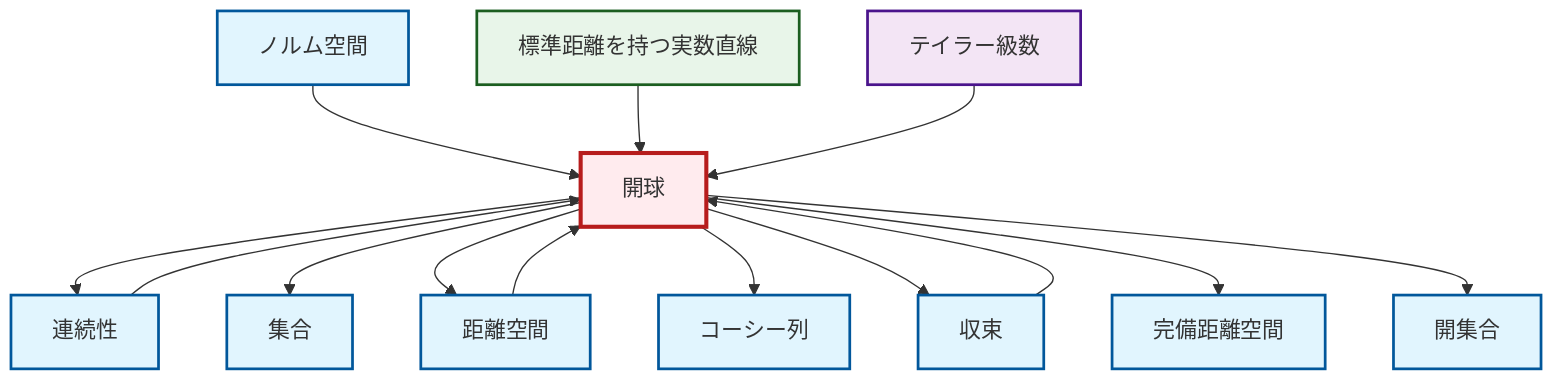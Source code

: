 graph TD
    classDef definition fill:#e1f5fe,stroke:#01579b,stroke-width:2px
    classDef theorem fill:#f3e5f5,stroke:#4a148c,stroke-width:2px
    classDef axiom fill:#fff3e0,stroke:#e65100,stroke-width:2px
    classDef example fill:#e8f5e9,stroke:#1b5e20,stroke-width:2px
    classDef current fill:#ffebee,stroke:#b71c1c,stroke-width:3px
    def-complete-metric-space["完備距離空間"]:::definition
    ex-real-line-metric["標準距離を持つ実数直線"]:::example
    def-convergence["収束"]:::definition
    thm-taylor-series["テイラー級数"]:::theorem
    def-normed-vector-space["ノルム空間"]:::definition
    def-open-set["開集合"]:::definition
    def-continuity["連続性"]:::definition
    def-open-ball["開球"]:::definition
    def-metric-space["距離空間"]:::definition
    def-cauchy-sequence["コーシー列"]:::definition
    def-set["集合"]:::definition
    def-open-ball --> def-continuity
    def-open-ball --> def-set
    def-metric-space --> def-open-ball
    def-normed-vector-space --> def-open-ball
    ex-real-line-metric --> def-open-ball
    def-continuity --> def-open-ball
    def-open-ball --> def-metric-space
    def-convergence --> def-open-ball
    def-open-ball --> def-cauchy-sequence
    def-open-ball --> def-convergence
    def-open-ball --> def-complete-metric-space
    def-open-ball --> def-open-set
    thm-taylor-series --> def-open-ball
    class def-open-ball current